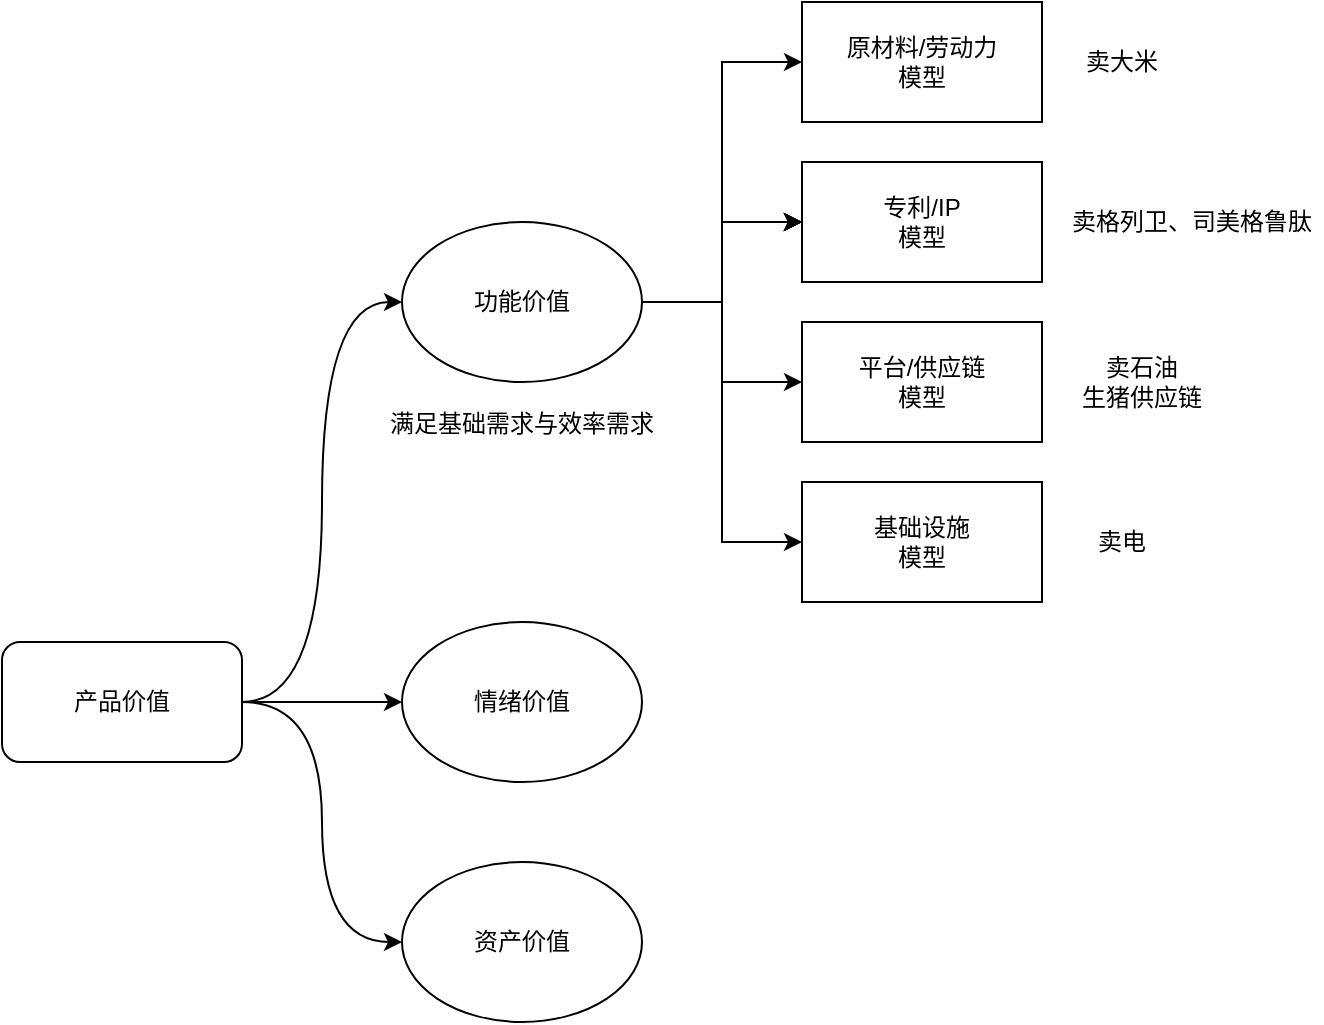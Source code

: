 <mxfile version="26.0.6">
  <diagram name="第 1 页" id="QMfBAFah9KZVaje4QXJZ">
    <mxGraphModel dx="1434" dy="764" grid="1" gridSize="10" guides="1" tooltips="1" connect="1" arrows="1" fold="1" page="1" pageScale="1" pageWidth="827" pageHeight="1169" math="0" shadow="0">
      <root>
        <mxCell id="0" />
        <mxCell id="1" parent="0" />
        <mxCell id="EsRxgh3pbdRYd-dlJJFN-13" value="" style="edgeStyle=orthogonalEdgeStyle;rounded=0;orthogonalLoop=1;jettySize=auto;html=1;entryX=0;entryY=0.5;entryDx=0;entryDy=0;" edge="1" parent="1" source="EsRxgh3pbdRYd-dlJJFN-1" target="EsRxgh3pbdRYd-dlJJFN-12">
          <mxGeometry relative="1" as="geometry" />
        </mxCell>
        <mxCell id="EsRxgh3pbdRYd-dlJJFN-15" value="" style="edgeStyle=orthogonalEdgeStyle;rounded=0;orthogonalLoop=1;jettySize=auto;html=1;" edge="1" parent="1" source="EsRxgh3pbdRYd-dlJJFN-1" target="EsRxgh3pbdRYd-dlJJFN-14">
          <mxGeometry relative="1" as="geometry" />
        </mxCell>
        <mxCell id="EsRxgh3pbdRYd-dlJJFN-16" value="" style="edgeStyle=orthogonalEdgeStyle;rounded=0;orthogonalLoop=1;jettySize=auto;html=1;" edge="1" parent="1" source="EsRxgh3pbdRYd-dlJJFN-1" target="EsRxgh3pbdRYd-dlJJFN-14">
          <mxGeometry relative="1" as="geometry" />
        </mxCell>
        <mxCell id="EsRxgh3pbdRYd-dlJJFN-17" value="" style="edgeStyle=orthogonalEdgeStyle;rounded=0;orthogonalLoop=1;jettySize=auto;html=1;" edge="1" parent="1" source="EsRxgh3pbdRYd-dlJJFN-1" target="EsRxgh3pbdRYd-dlJJFN-14">
          <mxGeometry relative="1" as="geometry" />
        </mxCell>
        <mxCell id="EsRxgh3pbdRYd-dlJJFN-18" value="" style="edgeStyle=orthogonalEdgeStyle;rounded=0;orthogonalLoop=1;jettySize=auto;html=1;" edge="1" parent="1" source="EsRxgh3pbdRYd-dlJJFN-1" target="EsRxgh3pbdRYd-dlJJFN-14">
          <mxGeometry relative="1" as="geometry" />
        </mxCell>
        <mxCell id="EsRxgh3pbdRYd-dlJJFN-19" value="" style="edgeStyle=orthogonalEdgeStyle;rounded=0;orthogonalLoop=1;jettySize=auto;html=1;" edge="1" parent="1" source="EsRxgh3pbdRYd-dlJJFN-1" target="EsRxgh3pbdRYd-dlJJFN-14">
          <mxGeometry relative="1" as="geometry" />
        </mxCell>
        <mxCell id="EsRxgh3pbdRYd-dlJJFN-22" style="edgeStyle=orthogonalEdgeStyle;rounded=0;orthogonalLoop=1;jettySize=auto;html=1;" edge="1" parent="1" source="EsRxgh3pbdRYd-dlJJFN-1" target="EsRxgh3pbdRYd-dlJJFN-20">
          <mxGeometry relative="1" as="geometry" />
        </mxCell>
        <mxCell id="EsRxgh3pbdRYd-dlJJFN-23" style="edgeStyle=orthogonalEdgeStyle;rounded=0;orthogonalLoop=1;jettySize=auto;html=1;entryX=0;entryY=0.5;entryDx=0;entryDy=0;" edge="1" parent="1" source="EsRxgh3pbdRYd-dlJJFN-1" target="EsRxgh3pbdRYd-dlJJFN-21">
          <mxGeometry relative="1" as="geometry" />
        </mxCell>
        <mxCell id="EsRxgh3pbdRYd-dlJJFN-1" value="功能价值" style="ellipse;whiteSpace=wrap;html=1;" vertex="1" parent="1">
          <mxGeometry x="210" y="120" width="120" height="80" as="geometry" />
        </mxCell>
        <mxCell id="EsRxgh3pbdRYd-dlJJFN-6" style="edgeStyle=orthogonalEdgeStyle;rounded=0;orthogonalLoop=1;jettySize=auto;html=1;exitX=1;exitY=0.5;exitDx=0;exitDy=0;entryX=0;entryY=0.5;entryDx=0;entryDy=0;curved=1;" edge="1" parent="1" source="EsRxgh3pbdRYd-dlJJFN-2" target="EsRxgh3pbdRYd-dlJJFN-1">
          <mxGeometry relative="1" as="geometry" />
        </mxCell>
        <mxCell id="EsRxgh3pbdRYd-dlJJFN-2" value="产品价值" style="rounded=1;whiteSpace=wrap;html=1;" vertex="1" parent="1">
          <mxGeometry x="10" y="330" width="120" height="60" as="geometry" />
        </mxCell>
        <mxCell id="EsRxgh3pbdRYd-dlJJFN-7" value="情绪价值" style="ellipse;whiteSpace=wrap;html=1;" vertex="1" parent="1">
          <mxGeometry x="210" y="320" width="120" height="80" as="geometry" />
        </mxCell>
        <mxCell id="EsRxgh3pbdRYd-dlJJFN-8" value="资产价值" style="ellipse;whiteSpace=wrap;html=1;" vertex="1" parent="1">
          <mxGeometry x="210" y="440" width="120" height="80" as="geometry" />
        </mxCell>
        <mxCell id="EsRxgh3pbdRYd-dlJJFN-9" style="edgeStyle=orthogonalEdgeStyle;rounded=0;orthogonalLoop=1;jettySize=auto;html=1;exitX=1;exitY=0.5;exitDx=0;exitDy=0;entryX=0;entryY=0.5;entryDx=0;entryDy=0;curved=1;" edge="1" parent="1" source="EsRxgh3pbdRYd-dlJJFN-2" target="EsRxgh3pbdRYd-dlJJFN-7">
          <mxGeometry relative="1" as="geometry">
            <mxPoint x="140" y="370" as="sourcePoint" />
            <mxPoint x="220" y="280" as="targetPoint" />
          </mxGeometry>
        </mxCell>
        <mxCell id="EsRxgh3pbdRYd-dlJJFN-10" style="edgeStyle=orthogonalEdgeStyle;rounded=0;orthogonalLoop=1;jettySize=auto;html=1;exitX=1;exitY=0.5;exitDx=0;exitDy=0;entryX=0;entryY=0.5;entryDx=0;entryDy=0;curved=1;" edge="1" parent="1" source="EsRxgh3pbdRYd-dlJJFN-2" target="EsRxgh3pbdRYd-dlJJFN-8">
          <mxGeometry relative="1" as="geometry">
            <mxPoint x="140" y="370" as="sourcePoint" />
            <mxPoint x="220" y="390" as="targetPoint" />
          </mxGeometry>
        </mxCell>
        <mxCell id="EsRxgh3pbdRYd-dlJJFN-12" value="原材料/劳动力&lt;div&gt;模型&lt;/div&gt;" style="whiteSpace=wrap;html=1;" vertex="1" parent="1">
          <mxGeometry x="410" y="10" width="120" height="60" as="geometry" />
        </mxCell>
        <mxCell id="EsRxgh3pbdRYd-dlJJFN-14" value="专利/IP&lt;div&gt;模型&lt;/div&gt;" style="whiteSpace=wrap;html=1;" vertex="1" parent="1">
          <mxGeometry x="410" y="90" width="120" height="60" as="geometry" />
        </mxCell>
        <mxCell id="EsRxgh3pbdRYd-dlJJFN-20" value="平台/供应链&lt;div&gt;模型&lt;/div&gt;" style="rounded=0;whiteSpace=wrap;html=1;" vertex="1" parent="1">
          <mxGeometry x="410" y="170" width="120" height="60" as="geometry" />
        </mxCell>
        <mxCell id="EsRxgh3pbdRYd-dlJJFN-21" value="基础设施&lt;div&gt;模型&lt;/div&gt;" style="rounded=0;whiteSpace=wrap;html=1;" vertex="1" parent="1">
          <mxGeometry x="410" y="250" width="120" height="60" as="geometry" />
        </mxCell>
        <mxCell id="EsRxgh3pbdRYd-dlJJFN-24" value="卖大米" style="text;html=1;align=center;verticalAlign=middle;whiteSpace=wrap;rounded=0;" vertex="1" parent="1">
          <mxGeometry x="540" y="25" width="60" height="30" as="geometry" />
        </mxCell>
        <mxCell id="EsRxgh3pbdRYd-dlJJFN-25" value="卖格列卫、司美格鲁肽" style="text;html=1;align=center;verticalAlign=middle;whiteSpace=wrap;rounded=0;" vertex="1" parent="1">
          <mxGeometry x="540" y="105" width="130" height="30" as="geometry" />
        </mxCell>
        <mxCell id="EsRxgh3pbdRYd-dlJJFN-26" value="卖石油&lt;div&gt;生猪供应链&lt;/div&gt;" style="text;html=1;align=center;verticalAlign=middle;whiteSpace=wrap;rounded=0;" vertex="1" parent="1">
          <mxGeometry x="540" y="185" width="80" height="30" as="geometry" />
        </mxCell>
        <mxCell id="EsRxgh3pbdRYd-dlJJFN-27" value="卖电" style="text;html=1;align=center;verticalAlign=middle;whiteSpace=wrap;rounded=0;" vertex="1" parent="1">
          <mxGeometry x="540" y="265" width="60" height="30" as="geometry" />
        </mxCell>
        <mxCell id="EsRxgh3pbdRYd-dlJJFN-28" value="&lt;h1 style=&quot;text-align: left; margin-top: 0px;&quot;&gt;&lt;span style=&quot;background-color: transparent; font-size: 12px; font-weight: normal;&quot;&gt;满足基础需求与效率需求&lt;/span&gt;&lt;/h1&gt;" style="text;html=1;align=center;verticalAlign=middle;whiteSpace=wrap;rounded=0;" vertex="1" parent="1">
          <mxGeometry x="200" y="210" width="140" height="30" as="geometry" />
        </mxCell>
      </root>
    </mxGraphModel>
  </diagram>
</mxfile>
